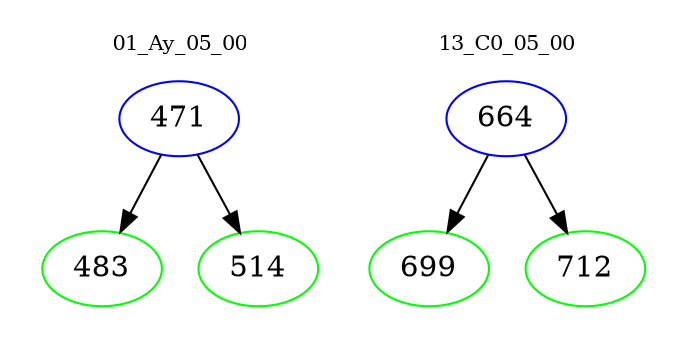 digraph{
subgraph cluster_0 {
color = white
label = "01_Ay_05_00";
fontsize=10;
T0_471 [label="471", color="blue"]
T0_471 -> T0_483 [color="black"]
T0_483 [label="483", color="green"]
T0_471 -> T0_514 [color="black"]
T0_514 [label="514", color="green"]
}
subgraph cluster_1 {
color = white
label = "13_C0_05_00";
fontsize=10;
T1_664 [label="664", color="blue"]
T1_664 -> T1_699 [color="black"]
T1_699 [label="699", color="green"]
T1_664 -> T1_712 [color="black"]
T1_712 [label="712", color="green"]
}
}
